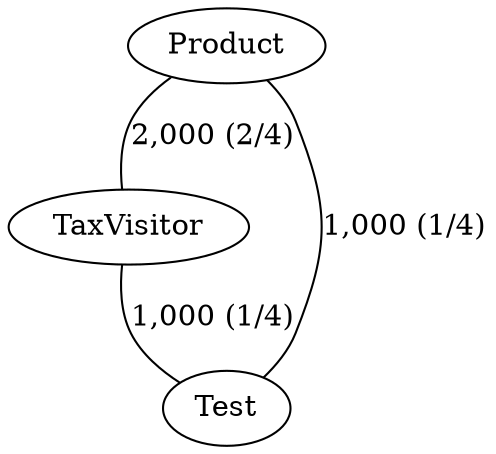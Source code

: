 graph G{ 
Product--TaxVisitor [ label="2,000 (2/4)" ] 
Product--Test [ label="1,000 (1/4)" ] 
TaxVisitor--Test [ label="1,000 (1/4)" ] 
}